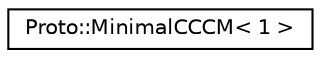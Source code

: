 digraph "Graphical Class Hierarchy"
{
  edge [fontname="Helvetica",fontsize="10",labelfontname="Helvetica",labelfontsize="10"];
  node [fontname="Helvetica",fontsize="10",shape=record];
  rankdir="LR";
  Node0 [label="Proto::MinimalCCCM\< 1 \>",height=0.2,width=0.4,color="black", fillcolor="white", style="filled",URL="$classProto_1_1MinimalCCCM_3_011_01_4.html"];
}
